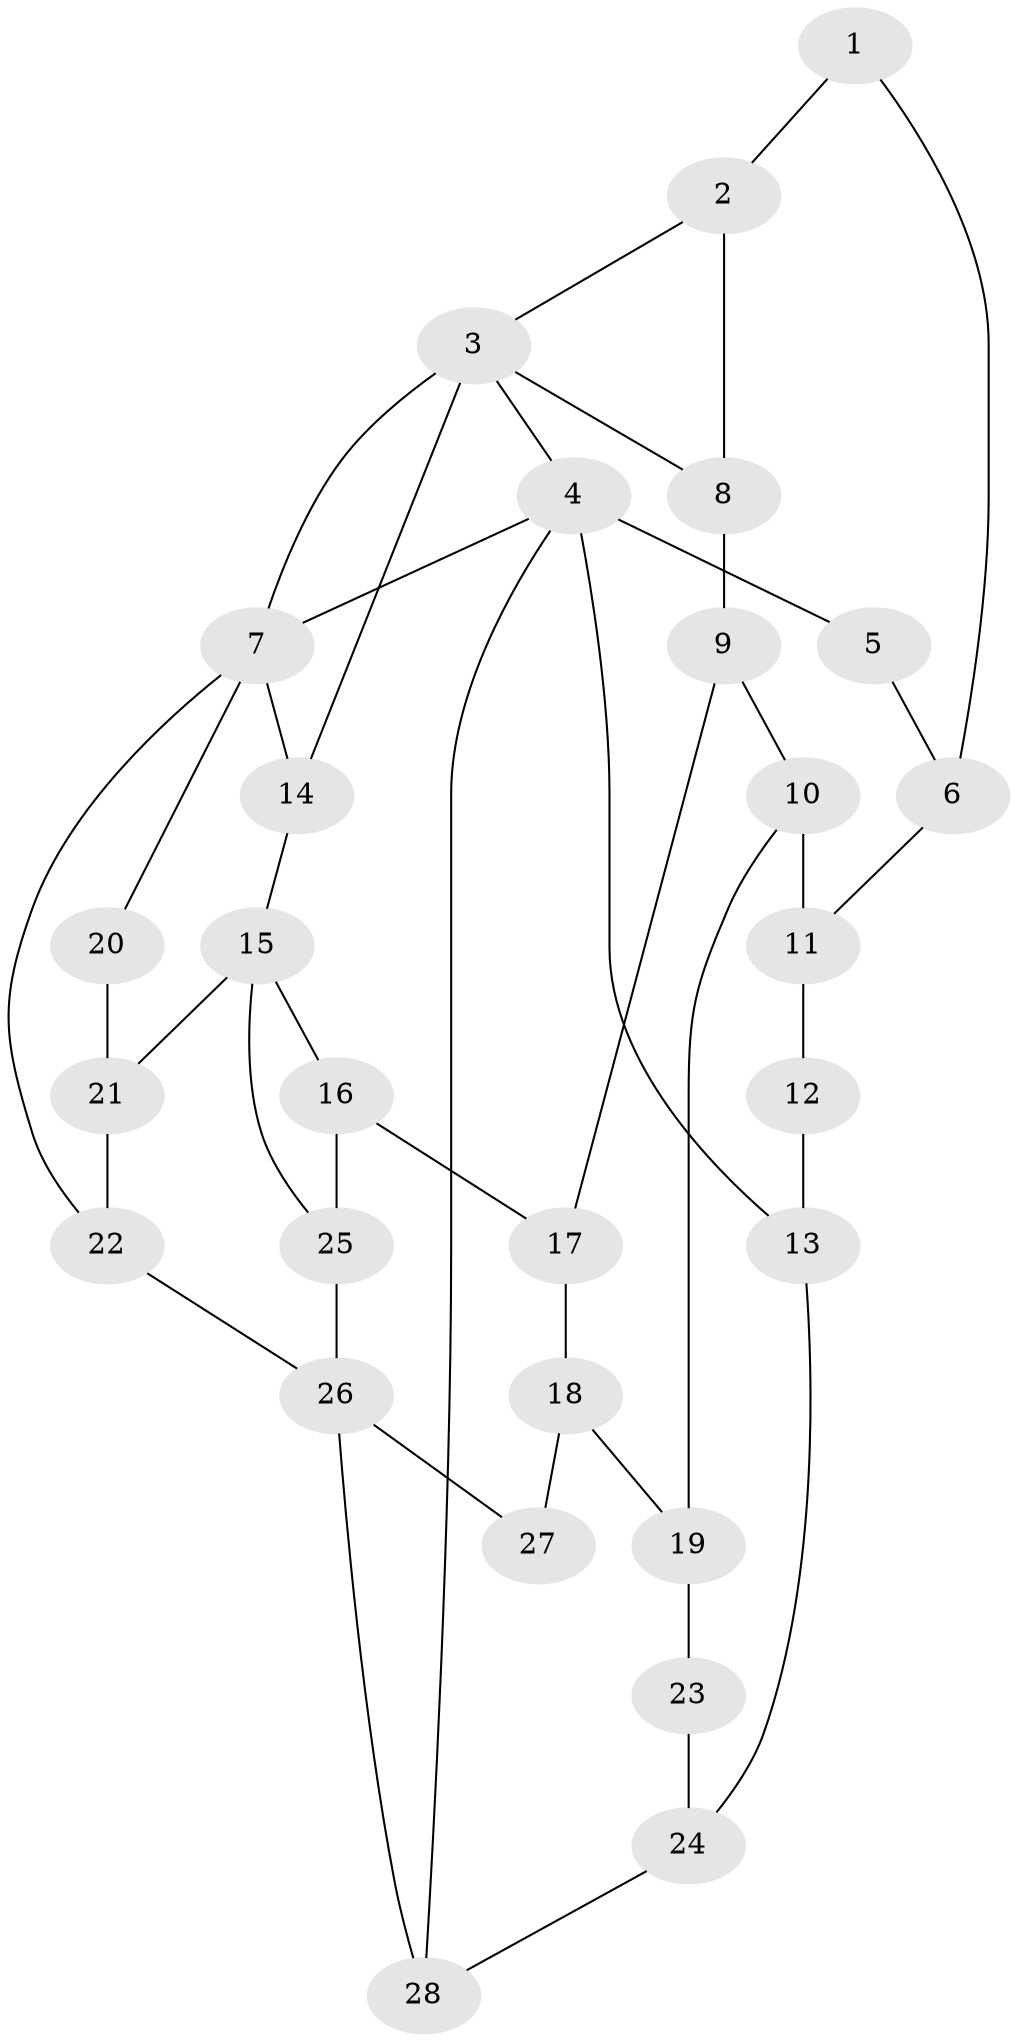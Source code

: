 // original degree distribution, {3: 0.03571428571428571, 4: 0.2857142857142857, 6: 0.25, 5: 0.42857142857142855}
// Generated by graph-tools (version 1.1) at 2025/38/03/09/25 02:38:28]
// undirected, 28 vertices, 43 edges
graph export_dot {
graph [start="1"]
  node [color=gray90,style=filled];
  1;
  2;
  3;
  4;
  5;
  6;
  7;
  8;
  9;
  10;
  11;
  12;
  13;
  14;
  15;
  16;
  17;
  18;
  19;
  20;
  21;
  22;
  23;
  24;
  25;
  26;
  27;
  28;
  1 -- 2 [weight=1.0];
  1 -- 6 [weight=1.0];
  2 -- 3 [weight=1.0];
  2 -- 8 [weight=1.0];
  3 -- 4 [weight=1.0];
  3 -- 7 [weight=1.0];
  3 -- 8 [weight=1.0];
  3 -- 14 [weight=2.0];
  4 -- 5 [weight=2.0];
  4 -- 7 [weight=2.0];
  4 -- 13 [weight=3.0];
  4 -- 28 [weight=1.0];
  5 -- 6 [weight=1.0];
  6 -- 11 [weight=1.0];
  7 -- 14 [weight=1.0];
  7 -- 20 [weight=1.0];
  7 -- 22 [weight=1.0];
  8 -- 9 [weight=1.0];
  9 -- 10 [weight=1.0];
  9 -- 17 [weight=1.0];
  10 -- 11 [weight=1.0];
  10 -- 19 [weight=1.0];
  11 -- 12 [weight=1.0];
  12 -- 13 [weight=2.0];
  13 -- 24 [weight=2.0];
  14 -- 15 [weight=1.0];
  15 -- 16 [weight=1.0];
  15 -- 21 [weight=2.0];
  15 -- 25 [weight=1.0];
  16 -- 17 [weight=1.0];
  16 -- 25 [weight=1.0];
  17 -- 18 [weight=1.0];
  18 -- 19 [weight=1.0];
  18 -- 27 [weight=1.0];
  19 -- 23 [weight=1.0];
  20 -- 21 [weight=2.0];
  21 -- 22 [weight=2.0];
  22 -- 26 [weight=1.0];
  23 -- 24 [weight=2.0];
  24 -- 28 [weight=2.0];
  25 -- 26 [weight=1.0];
  26 -- 27 [weight=2.0];
  26 -- 28 [weight=2.0];
}
